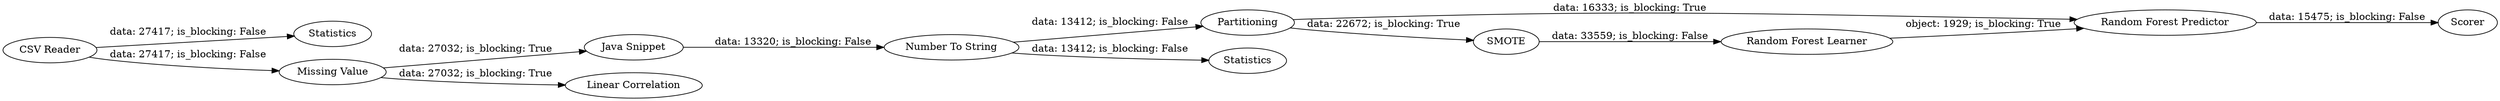 digraph {
	"-6566474349624155956_17" [label="Random Forest Predictor"]
	"-6566474349624155956_15" [label="CSV Reader"]
	"-6566474349624155956_5" [label=SMOTE]
	"-6566474349624155956_19" [label=Statistics]
	"-6566474349624155956_4" [label="Java Snippet"]
	"-6566474349624155956_20" [label="Number To String"]
	"-6566474349624155956_21" [label="Linear Correlation"]
	"-6566474349624155956_9" [label=Partitioning]
	"-6566474349624155956_22" [label=Scorer]
	"-6566474349624155956_3" [label="Missing Value"]
	"-6566474349624155956_16" [label="Random Forest Learner"]
	"-6566474349624155956_18" [label=Statistics]
	"-6566474349624155956_9" -> "-6566474349624155956_17" [label="data: 16333; is_blocking: True"]
	"-6566474349624155956_15" -> "-6566474349624155956_19" [label="data: 27417; is_blocking: False"]
	"-6566474349624155956_4" -> "-6566474349624155956_20" [label="data: 13320; is_blocking: False"]
	"-6566474349624155956_17" -> "-6566474349624155956_22" [label="data: 15475; is_blocking: False"]
	"-6566474349624155956_20" -> "-6566474349624155956_18" [label="data: 13412; is_blocking: False"]
	"-6566474349624155956_3" -> "-6566474349624155956_21" [label="data: 27032; is_blocking: True"]
	"-6566474349624155956_3" -> "-6566474349624155956_4" [label="data: 27032; is_blocking: True"]
	"-6566474349624155956_9" -> "-6566474349624155956_5" [label="data: 22672; is_blocking: True"]
	"-6566474349624155956_15" -> "-6566474349624155956_3" [label="data: 27417; is_blocking: False"]
	"-6566474349624155956_20" -> "-6566474349624155956_9" [label="data: 13412; is_blocking: False"]
	"-6566474349624155956_16" -> "-6566474349624155956_17" [label="object: 1929; is_blocking: True"]
	"-6566474349624155956_5" -> "-6566474349624155956_16" [label="data: 33559; is_blocking: False"]
	rankdir=LR
}
